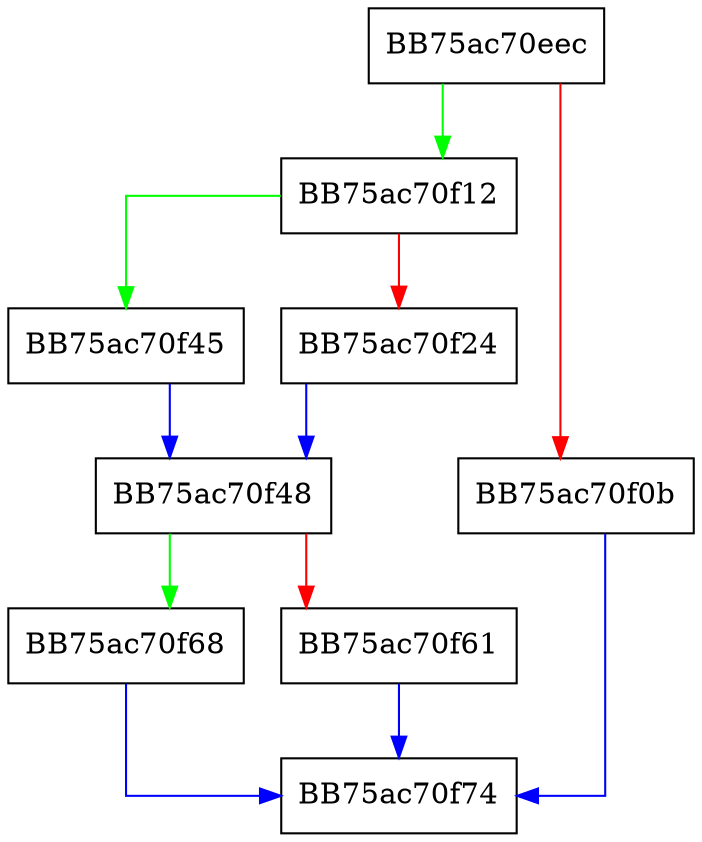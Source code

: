 digraph CreateInstance {
  node [shape="box"];
  graph [splines=ortho];
  BB75ac70eec -> BB75ac70f12 [color="green"];
  BB75ac70eec -> BB75ac70f0b [color="red"];
  BB75ac70f0b -> BB75ac70f74 [color="blue"];
  BB75ac70f12 -> BB75ac70f45 [color="green"];
  BB75ac70f12 -> BB75ac70f24 [color="red"];
  BB75ac70f24 -> BB75ac70f48 [color="blue"];
  BB75ac70f45 -> BB75ac70f48 [color="blue"];
  BB75ac70f48 -> BB75ac70f68 [color="green"];
  BB75ac70f48 -> BB75ac70f61 [color="red"];
  BB75ac70f61 -> BB75ac70f74 [color="blue"];
  BB75ac70f68 -> BB75ac70f74 [color="blue"];
}